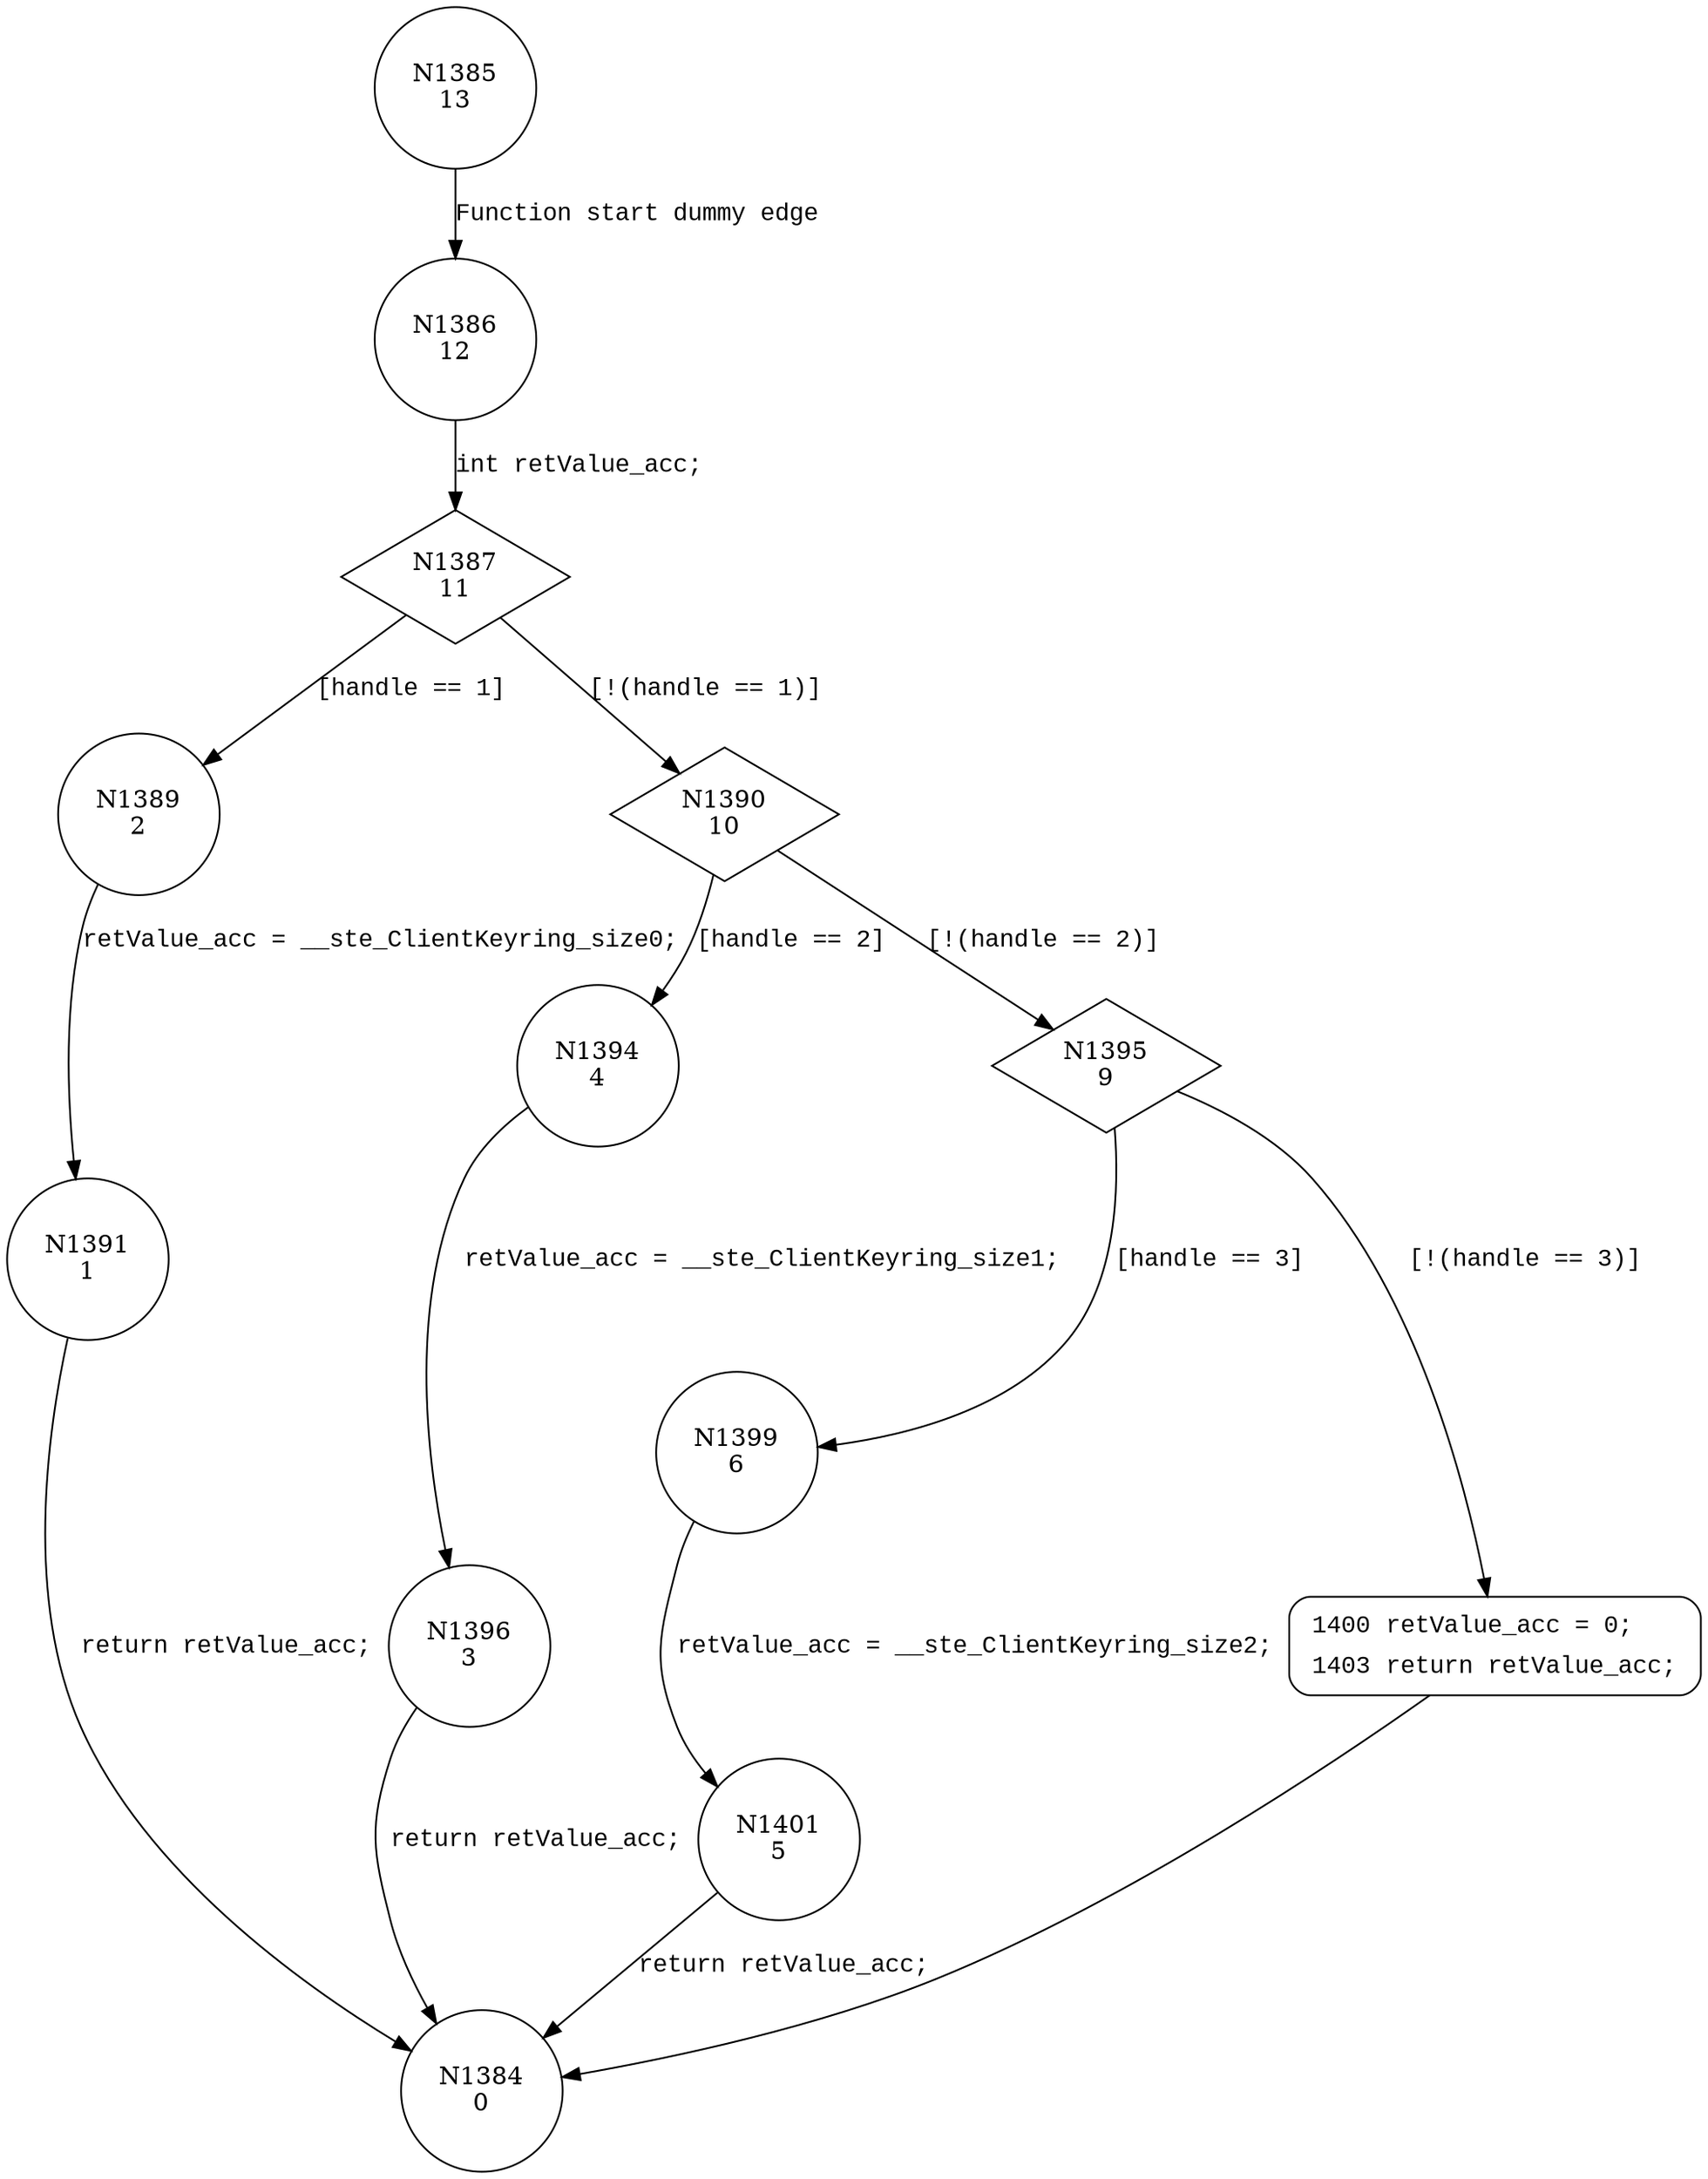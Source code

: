 digraph getClientKeyringSize {
1385 [shape="circle" label="N1385\n13"]
1386 [shape="circle" label="N1386\n12"]
1387 [shape="diamond" label="N1387\n11"]
1389 [shape="circle" label="N1389\n2"]
1390 [shape="diamond" label="N1390\n10"]
1394 [shape="circle" label="N1394\n4"]
1395 [shape="diamond" label="N1395\n9"]
1399 [shape="circle" label="N1399\n6"]
1400 [shape="circle" label="N1400\n8"]
1401 [shape="circle" label="N1401\n5"]
1396 [shape="circle" label="N1396\n3"]
1391 [shape="circle" label="N1391\n1"]
1384 [shape="circle" label="N1384\n0"]
1400 [style="filled,bold" penwidth="1" fillcolor="white" fontname="Courier New" shape="Mrecord" label=<<table border="0" cellborder="0" cellpadding="3" bgcolor="white"><tr><td align="right">1400</td><td align="left">retValue_acc = 0;</td></tr><tr><td align="right">1403</td><td align="left">return retValue_acc;</td></tr></table>>]
1400 -> 1384[label=""]
1385 -> 1386 [label="Function start dummy edge" fontname="Courier New"]
1387 -> 1389 [label="[handle == 1]" fontname="Courier New"]
1387 -> 1390 [label="[!(handle == 1)]" fontname="Courier New"]
1390 -> 1394 [label="[handle == 2]" fontname="Courier New"]
1390 -> 1395 [label="[!(handle == 2)]" fontname="Courier New"]
1395 -> 1399 [label="[handle == 3]" fontname="Courier New"]
1395 -> 1400 [label="[!(handle == 3)]" fontname="Courier New"]
1399 -> 1401 [label="retValue_acc = __ste_ClientKeyring_size2;" fontname="Courier New"]
1394 -> 1396 [label="retValue_acc = __ste_ClientKeyring_size1;" fontname="Courier New"]
1389 -> 1391 [label="retValue_acc = __ste_ClientKeyring_size0;" fontname="Courier New"]
1386 -> 1387 [label="int retValue_acc;" fontname="Courier New"]
1401 -> 1384 [label="return retValue_acc;" fontname="Courier New"]
1396 -> 1384 [label="return retValue_acc;" fontname="Courier New"]
1391 -> 1384 [label="return retValue_acc;" fontname="Courier New"]
}